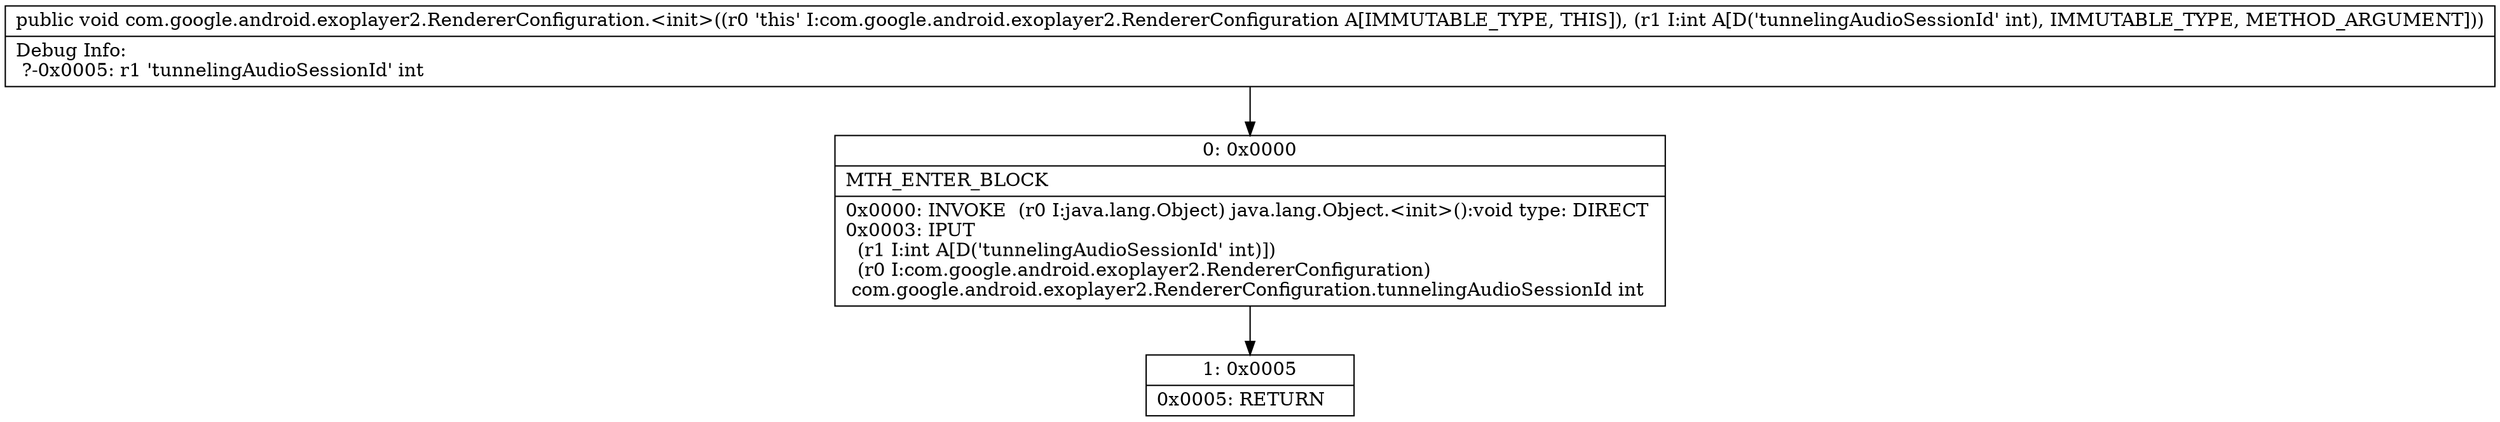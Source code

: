 digraph "CFG forcom.google.android.exoplayer2.RendererConfiguration.\<init\>(I)V" {
Node_0 [shape=record,label="{0\:\ 0x0000|MTH_ENTER_BLOCK\l|0x0000: INVOKE  (r0 I:java.lang.Object) java.lang.Object.\<init\>():void type: DIRECT \l0x0003: IPUT  \l  (r1 I:int A[D('tunnelingAudioSessionId' int)])\l  (r0 I:com.google.android.exoplayer2.RendererConfiguration)\l com.google.android.exoplayer2.RendererConfiguration.tunnelingAudioSessionId int \l}"];
Node_1 [shape=record,label="{1\:\ 0x0005|0x0005: RETURN   \l}"];
MethodNode[shape=record,label="{public void com.google.android.exoplayer2.RendererConfiguration.\<init\>((r0 'this' I:com.google.android.exoplayer2.RendererConfiguration A[IMMUTABLE_TYPE, THIS]), (r1 I:int A[D('tunnelingAudioSessionId' int), IMMUTABLE_TYPE, METHOD_ARGUMENT]))  | Debug Info:\l  ?\-0x0005: r1 'tunnelingAudioSessionId' int\l}"];
MethodNode -> Node_0;
Node_0 -> Node_1;
}


